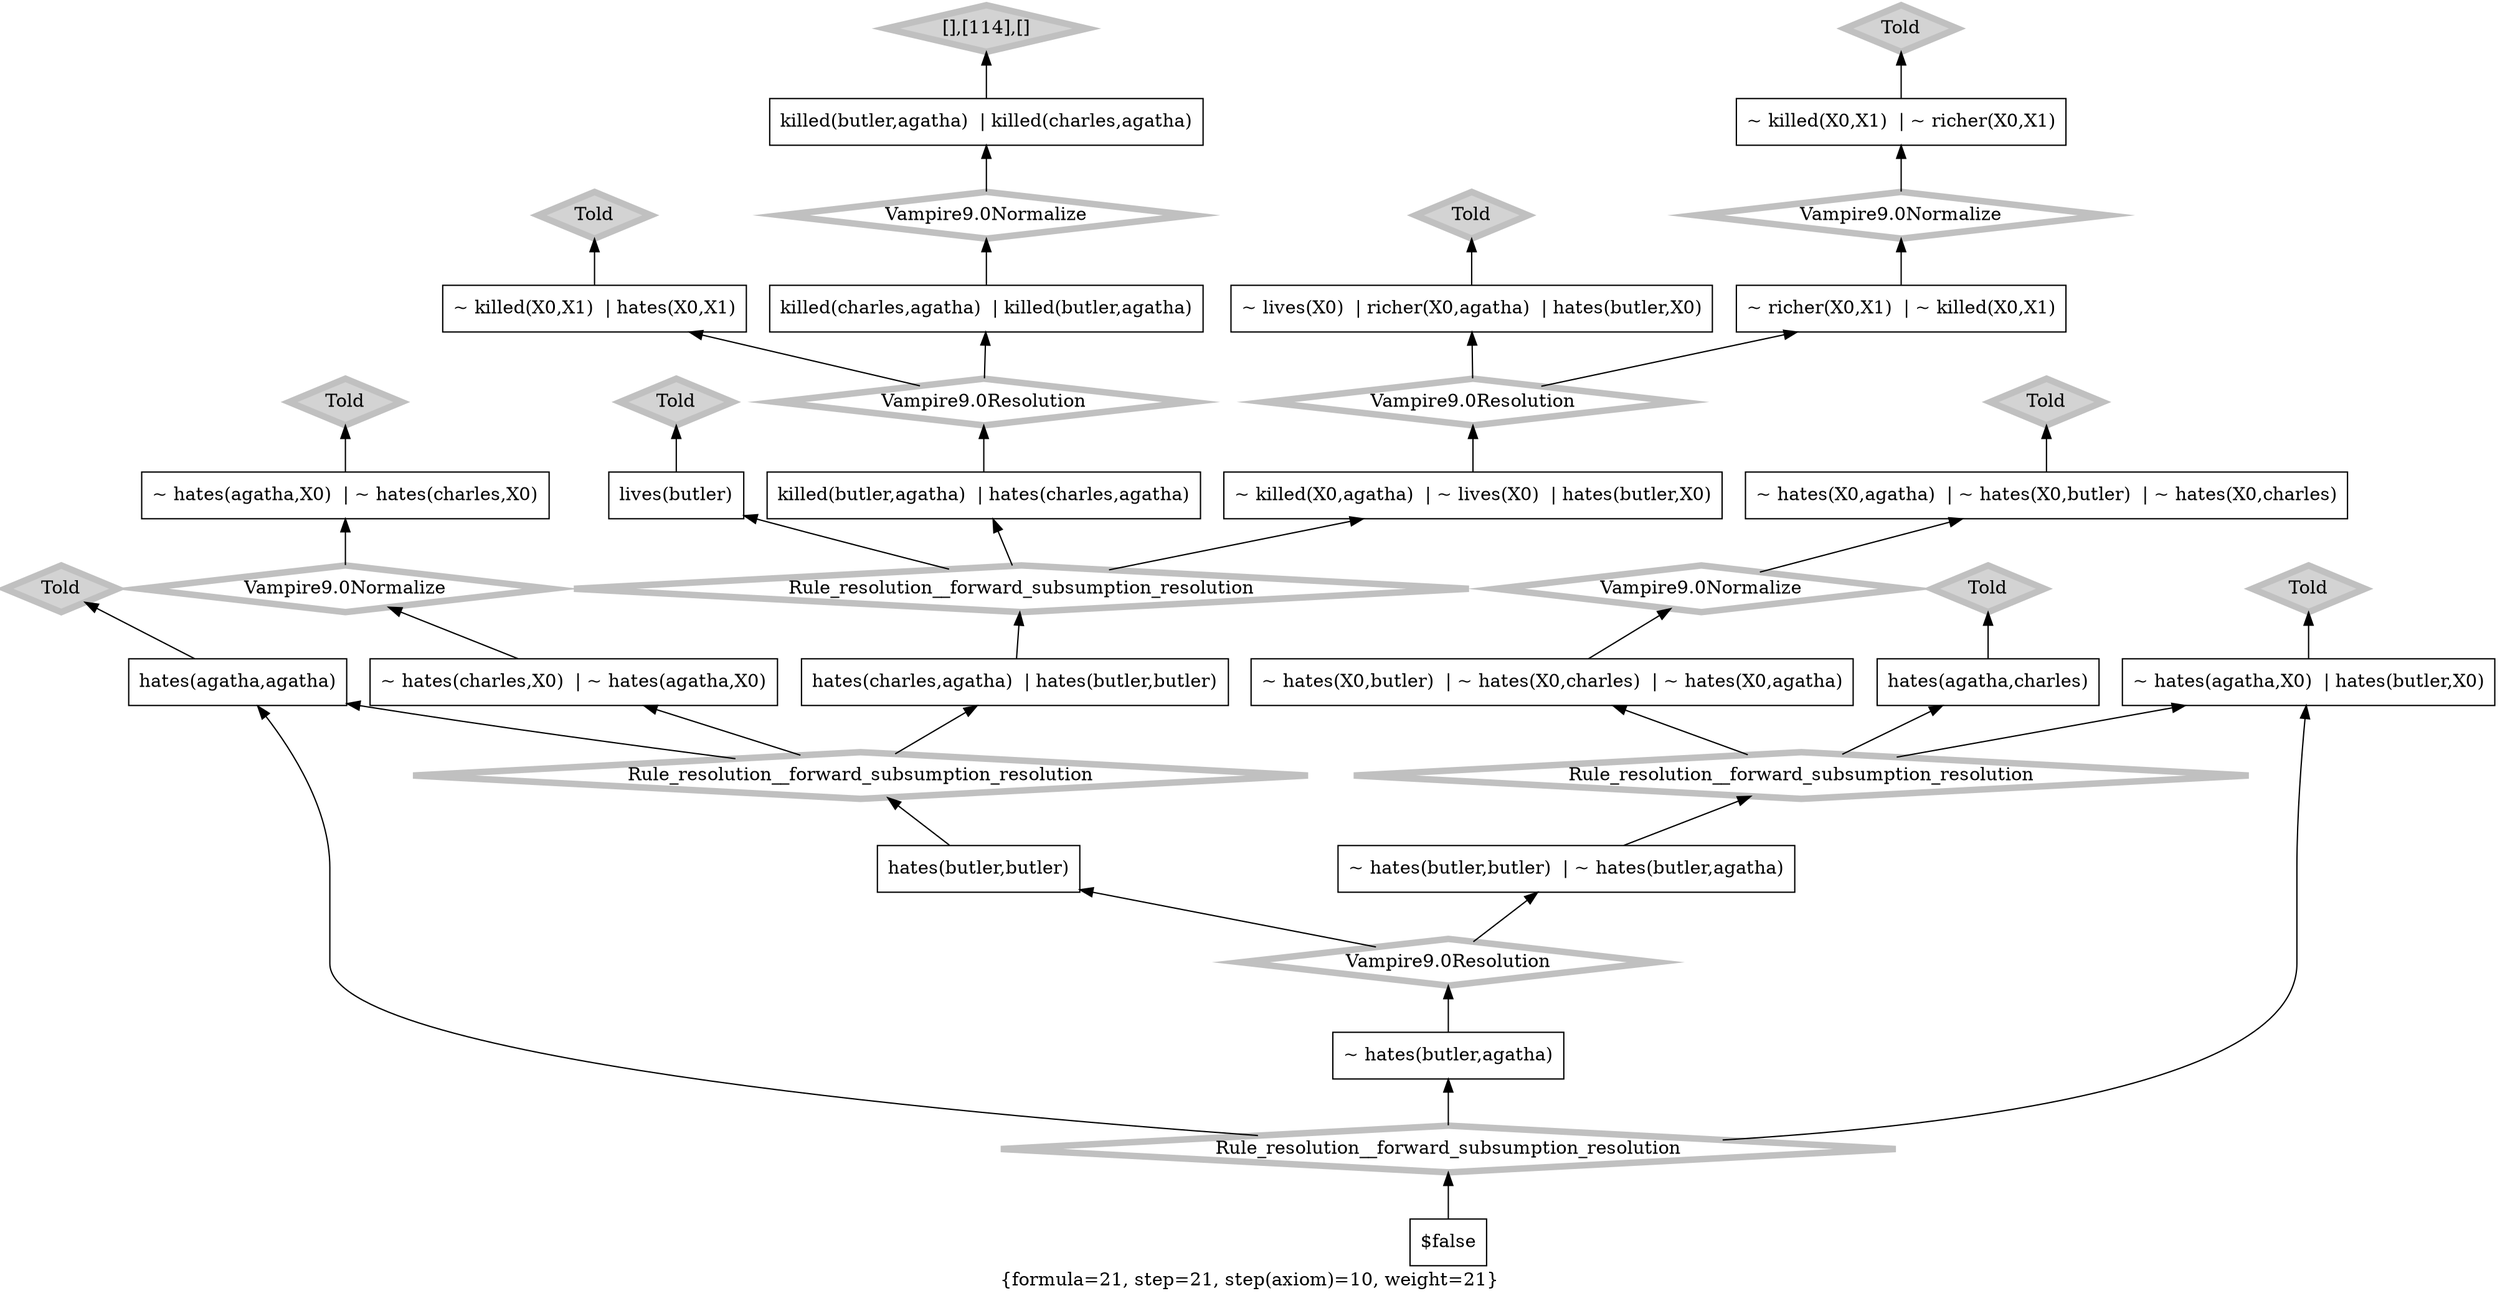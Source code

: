 digraph g 
{ rankdir=BT;
 labelloc=b label="{formula=21, step=21, step(axiom)=10, weight=21}"  
 "x_298" [ color="black" shape="box" label="~ killed(X0,X1)  | hates(X0,X1)" fillcolor="white" style="filled"  ];
  "x_105" [ color="black" shape="box" label="hates(agatha,agatha)" fillcolor="white" style="filled"  ];
  "x_224" [ color="black" shape="box" label="killed(butler,agatha)  | hates(charles,agatha)" fillcolor="white" style="filled"  ];
  "x_383" [ color="black" shape="box" label="~ hates(agatha,X0)  | ~ hates(charles,X0)" fillcolor="white" style="filled"  ];
  "x_252" [ color="black" shape="box" label="$false" fillcolor="white" style="filled"  ];
  "x_84" [ color="black" shape="box" label="~ hates(charles,X0)  | ~ hates(agatha,X0)" fillcolor="white" style="filled"  ];
  "x_303" [ color="black" shape="box" label="~ hates(butler,agatha)" fillcolor="white" style="filled"  ];
  "x_119" [ color="black" shape="box" label="hates(charles,agatha)  | hates(butler,butler)" fillcolor="white" style="filled"  ];
  "x_97" [ color="black" shape="box" label="~ lives(X0)  | richer(X0,agatha)  | hates(butler,X0)" fillcolor="white" style="filled"  ];
  "x_414" [ color="black" shape="box" label="hates(agatha,charles)" fillcolor="white" style="filled"  ];
  "x_37" [ color="black" shape="box" label="~ hates(X0,agatha)  | ~ hates(X0,butler)  | ~ hates(X0,charles)" fillcolor="white" style="filled"  ];
  "x_406" [ color="black" shape="box" label="killed(charles,agatha)  | killed(butler,agatha)" fillcolor="white" style="filled"  ];
  "x_244" [ color="black" shape="box" label="~ killed(X0,agatha)  | ~ lives(X0)  | hates(butler,X0)" fillcolor="white" style="filled"  ];
  "x_165" [ color="black" shape="box" label="~ richer(X0,X1)  | ~ killed(X0,X1)" fillcolor="white" style="filled"  ];
  "x_347" [ color="black" shape="box" label="~ killed(X0,X1)  | ~ richer(X0,X1)" fillcolor="white" style="filled"  ];
  "x_363" [ color="black" shape="box" label="hates(butler,butler)" fillcolor="white" style="filled"  ];
  "x_265" [ color="black" shape="box" label="~ hates(agatha,X0)  | hates(butler,X0)" fillcolor="white" style="filled"  ];
  "x_263" [ color="black" shape="box" label="lives(butler)" fillcolor="white" style="filled"  ];
  "x_114" [ color="black" shape="box" label="killed(butler,agatha)  | killed(charles,agatha)" fillcolor="white" style="filled"  ];
  "x_27" [ color="black" shape="box" label="~ hates(butler,butler)  | ~ hates(butler,agatha)" fillcolor="white" style="filled"  ];
  "x_353" [ color="black" shape="box" label="~ hates(X0,butler)  | ~ hates(X0,charles)  | ~ hates(X0,agatha)" fillcolor="white" style="filled"  ];
  "-7f2be617:1240b4a10d1:-461c" [ URL="http://browser.inference-web.org/iwbrowser/BrowseNodeSet?url=http%3A%2F%2Finference-web.org%2Fproofs%2Ftptp%2FSolutions%2FPUZ%2FPUZ001-1%2FVampire---9.0%2Fanswer.owl%23ns_11" color="grey" shape="diamond" label="Told" fillcolor="lightgrey" style="filled" penwidth="5"  ];
  "x_97" -> "-7f2be617:1240b4a10d1:-461c";
  "-7f2be617:1240b4a10d1:-4605" [ URL="http://browser.inference-web.org/iwbrowser/BrowseNodeSet?url=http%3A%2F%2Finference-web.org%2Fproofs%2Ftptp%2FSolutions%2FPUZ%2FPUZ001-1%2FVampire---9.0%2Fanswer.owl%23ns_5" color="grey" shape="diamond" label="Told" fillcolor="lightgrey" style="filled" penwidth="5"  ];
  "x_383" -> "-7f2be617:1240b4a10d1:-4605";
  "-7f2be617:1240b4a10d1:-464f" [ URL="http://browser.inference-web.org/iwbrowser/BrowseNodeSet?url=http%3A%2F%2Finference-web.org%2Fproofs%2Ftptp%2FSolutions%2FPUZ%2FPUZ001-1%2FVampire---9.0%2Fanswer.owl%23answer" color="grey" shape="diamond" label="Rule_resolution__forward_subsumption_resolution" fillcolor="white" style="filled" penwidth="5"  ];
  "x_252" -> "-7f2be617:1240b4a10d1:-464f";
  "-7f2be617:1240b4a10d1:-464f" -> "x_105";
  "-7f2be617:1240b4a10d1:-464f" -> "x_265";
  "-7f2be617:1240b4a10d1:-464f" -> "x_303";
  "-7f2be617:1240b4a10d1:-4617" [ URL="http://browser.inference-web.org/iwbrowser/BrowseNodeSet?url=http%3A%2F%2Finference-web.org%2Fproofs%2Ftptp%2FSolutions%2FPUZ%2FPUZ001-1%2FVampire---9.0%2Fanswer.owl%23ns_13" color="grey" shape="diamond" label="Vampire9.0Normalize" fillcolor="white" style="filled" penwidth="5"  ];
  "x_165" -> "-7f2be617:1240b4a10d1:-4617";
  "-7f2be617:1240b4a10d1:-4617" -> "x_347";
  "-7f2be617:1240b4a10d1:-462f" [ URL="http://browser.inference-web.org/iwbrowser/BrowseNodeSet?url=http%3A%2F%2Finference-web.org%2Fproofs%2Ftptp%2FSolutions%2FPUZ%2FPUZ001-1%2FVampire---9.0%2Fanswer.owl%23ns_16" color="grey" shape="diamond" label="Vampire9.0Normalize" fillcolor="white" style="filled" penwidth="5"  ];
  "x_406" -> "-7f2be617:1240b4a10d1:-462f";
  "-7f2be617:1240b4a10d1:-462f" -> "x_114";
  "-7f2be617:1240b4a10d1:-463a" [ URL="http://browser.inference-web.org/iwbrowser/BrowseNodeSet?url=http%3A%2F%2Finference-web.org%2Fproofs%2Ftptp%2FSolutions%2FPUZ%2FPUZ001-1%2FVampire---9.0%2Fanswer.owl%23ns_35" color="grey" shape="diamond" label="Rule_resolution__forward_subsumption_resolution" fillcolor="white" style="filled" penwidth="5"  ];
  "x_119" -> "-7f2be617:1240b4a10d1:-463a";
  "-7f2be617:1240b4a10d1:-463a" -> "x_224";
  "-7f2be617:1240b4a10d1:-463a" -> "x_244";
  "-7f2be617:1240b4a10d1:-463a" -> "x_263";
  "-7f2be617:1240b4a10d1:-45f0" [ URL="http://browser.inference-web.org/iwbrowser/BrowseNodeSet?url=http%3A%2F%2Finference-web.org%2Fproofs%2Ftptp%2FSolutions%2FPUZ%2FPUZ001-1%2FVampire---9.0%2Fanswer.owl%23ns_15" color="grey" shape="diamond" label="Vampire9.0Normalize" fillcolor="white" style="filled" penwidth="5"  ];
  "x_353" -> "-7f2be617:1240b4a10d1:-45f0";
  "-7f2be617:1240b4a10d1:-45f0" -> "x_37";
  "-7f2be617:1240b4a10d1:-45e7" [ URL="http://browser.inference-web.org/iwbrowser/BrowseNodeSet?url=http%3A%2F%2Finference-web.org%2Fproofs%2Ftptp%2FSolutions%2FPUZ%2FPUZ001-1%2FVampire---9.0%2Fanswer.owl%23ns_8" color="grey" shape="diamond" label="Told" fillcolor="lightgrey" style="filled" penwidth="5"  ];
  "x_414" -> "-7f2be617:1240b4a10d1:-45e7";
  "-7f2be617:1240b4a10d1:-4640" [ URL="http://browser.inference-web.org/iwbrowser/BrowseNodeSet?url=http%3A%2F%2Finference-web.org%2Fproofs%2Ftptp%2FSolutions%2FPUZ%2FPUZ001-1%2FVampire---9.0%2Fanswer.owl%23ns_37" color="grey" shape="diamond" label="Rule_resolution__forward_subsumption_resolution" fillcolor="white" style="filled" penwidth="5"  ];
  "x_363" -> "-7f2be617:1240b4a10d1:-4640";
  "-7f2be617:1240b4a10d1:-4640" -> "x_84";
  "-7f2be617:1240b4a10d1:-4640" -> "x_105";
  "-7f2be617:1240b4a10d1:-4640" -> "x_119";
  "-7f2be617:1240b4a10d1:-4621" [ URL="http://browser.inference-web.org/iwbrowser/BrowseNodeSet?url=http%3A%2F%2Finference-web.org%2Fproofs%2Ftptp%2FSolutions%2FPUZ%2FPUZ001-1%2FVampire---9.0%2Fanswer.owl%23ns_17" color="grey" shape="diamond" label="Vampire9.0Resolution" fillcolor="white" style="filled" penwidth="5"  ];
  "x_244" -> "-7f2be617:1240b4a10d1:-4621";
  "-7f2be617:1240b4a10d1:-4621" -> "x_97";
  "-7f2be617:1240b4a10d1:-4621" -> "x_165";
  "-7f2be617:1240b4a10d1:-45ec" [ URL="http://browser.inference-web.org/iwbrowser/BrowseNodeSet?url=http%3A%2F%2Finference-web.org%2Fproofs%2Ftptp%2FSolutions%2FPUZ%2FPUZ001-1%2FVampire---9.0%2Fanswer.owl%23ns_6" color="grey" shape="diamond" label="Told" fillcolor="lightgrey" style="filled" penwidth="5"  ];
  "x_37" -> "-7f2be617:1240b4a10d1:-45ec";
  "-7f2be617:1240b4a10d1:-4609" [ URL="http://browser.inference-web.org/iwbrowser/BrowseNodeSet?url=http%3A%2F%2Finference-web.org%2Fproofs%2Ftptp%2FSolutions%2FPUZ%2FPUZ001-1%2FVampire---9.0%2Fanswer.owl%23ns_14" color="grey" shape="diamond" label="Vampire9.0Normalize" fillcolor="white" style="filled" penwidth="5"  ];
  "x_84" -> "-7f2be617:1240b4a10d1:-4609";
  "-7f2be617:1240b4a10d1:-4609" -> "x_383";
  "-7f2be617:1240b4a10d1:-45f5" [ URL="http://browser.inference-web.org/iwbrowser/BrowseNodeSet?url=http%3A%2F%2Finference-web.org%2Fproofs%2Ftptp%2FSolutions%2FPUZ%2FPUZ001-1%2FVampire---9.0%2Fanswer.owl%23ns_10" color="grey" shape="diamond" label="Told" fillcolor="lightgrey" style="filled" penwidth="5"  ];
  "x_265" -> "-7f2be617:1240b4a10d1:-45f5";
  "-7f2be617:1240b4a10d1:-4626" [ URL="http://browser.inference-web.org/iwbrowser/BrowseNodeSet?url=http%3A%2F%2Finference-web.org%2Fproofs%2Ftptp%2FSolutions%2FPUZ%2FPUZ001-1%2FVampire---9.0%2Fanswer.owl%23ns_9" color="grey" shape="diamond" label="Told" fillcolor="lightgrey" style="filled" penwidth="5"  ];
  "x_298" -> "-7f2be617:1240b4a10d1:-4626";
  "-7f2be617:1240b4a10d1:-4600" [ URL="http://browser.inference-web.org/iwbrowser/BrowseNodeSet?url=http%3A%2F%2Finference-web.org%2Fproofs%2Ftptp%2FSolutions%2FPUZ%2FPUZ001-1%2FVampire---9.0%2Fanswer.owl%23ns_7" color="grey" shape="diamond" label="Told" fillcolor="lightgrey" style="filled" penwidth="5"  ];
  "x_105" -> "-7f2be617:1240b4a10d1:-4600";
  "-7f2be617:1240b4a10d1:-4613" [ URL="http://browser.inference-web.org/iwbrowser/BrowseNodeSet?url=http%3A%2F%2Finference-web.org%2Fproofs%2Ftptp%2FSolutions%2FPUZ%2FPUZ001-1%2FVampire---9.0%2Fanswer.owl%23ns_4" color="grey" shape="diamond" label="Told" fillcolor="lightgrey" style="filled" penwidth="5"  ];
  "x_347" -> "-7f2be617:1240b4a10d1:-4613";
  "-7f2be617:1240b4a10d1:-462b" [ URL="http://browser.inference-web.org/iwbrowser/BrowseNodeSet?url=http%3A%2F%2Finference-web.org%2Fproofs%2Ftptp%2FSolutions%2FPUZ%2FPUZ001-1%2FVampire---9.0%2Fanswer.owl%23ns_12" color="grey" shape="diamond" label="[],[114],[]" fillcolor="lightgrey" style="filled" penwidth="5"  ];
  "x_114" -> "-7f2be617:1240b4a10d1:-462b";
  "-7f2be617:1240b4a10d1:-45fb" [ URL="http://browser.inference-web.org/iwbrowser/BrowseNodeSet?url=http%3A%2F%2Finference-web.org%2Fproofs%2Ftptp%2FSolutions%2FPUZ%2FPUZ001-1%2FVampire---9.0%2Fanswer.owl%23ns_29" color="grey" shape="diamond" label="Rule_resolution__forward_subsumption_resolution" fillcolor="white" style="filled" penwidth="5"  ];
  "x_27" -> "-7f2be617:1240b4a10d1:-45fb";
  "-7f2be617:1240b4a10d1:-45fb" -> "x_265";
  "-7f2be617:1240b4a10d1:-45fb" -> "x_353";
  "-7f2be617:1240b4a10d1:-45fb" -> "x_414";
  "-7f2be617:1240b4a10d1:-4634" [ URL="http://browser.inference-web.org/iwbrowser/BrowseNodeSet?url=http%3A%2F%2Finference-web.org%2Fproofs%2Ftptp%2FSolutions%2FPUZ%2FPUZ001-1%2FVampire---9.0%2Fanswer.owl%23ns_31" color="grey" shape="diamond" label="Vampire9.0Resolution" fillcolor="white" style="filled" penwidth="5"  ];
  "x_224" -> "-7f2be617:1240b4a10d1:-4634";
  "-7f2be617:1240b4a10d1:-4634" -> "x_298";
  "-7f2be617:1240b4a10d1:-4634" -> "x_406";
  "-7f2be617:1240b4a10d1:-460e" [ URL="http://browser.inference-web.org/iwbrowser/BrowseNodeSet?url=http%3A%2F%2Finference-web.org%2Fproofs%2Ftptp%2FSolutions%2FPUZ%2FPUZ001-1%2FVampire---9.0%2Fanswer.owl%23ns_2" color="grey" shape="diamond" label="Told" fillcolor="lightgrey" style="filled" penwidth="5"  ];
  "x_263" -> "-7f2be617:1240b4a10d1:-460e";
  "-7f2be617:1240b4a10d1:-4645" [ URL="http://browser.inference-web.org/iwbrowser/BrowseNodeSet?url=http%3A%2F%2Finference-web.org%2Fproofs%2Ftptp%2FSolutions%2FPUZ%2FPUZ001-1%2FVampire---9.0%2Fanswer.owl%23ns_38" color="grey" shape="diamond" label="Vampire9.0Resolution" fillcolor="white" style="filled" penwidth="5"  ];
  "x_303" -> "-7f2be617:1240b4a10d1:-4645";
  "-7f2be617:1240b4a10d1:-4645" -> "x_27";
  "-7f2be617:1240b4a10d1:-4645" -> "x_363";
  }
